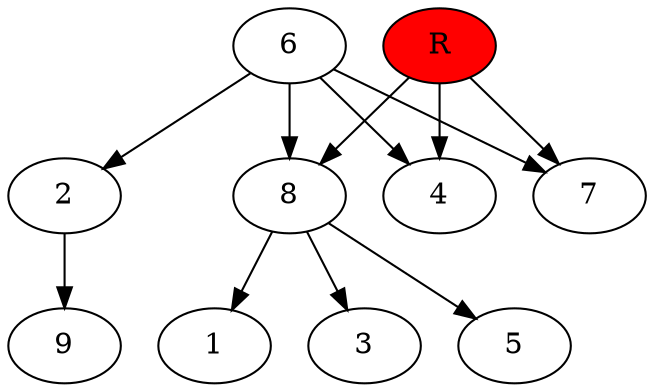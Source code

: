 digraph prb33858 {
	1
	2
	3
	4
	5
	6
	7
	8
	R [fillcolor="#ff0000" style=filled]
	2 -> 9
	6 -> 2
	6 -> 4
	6 -> 7
	6 -> 8
	8 -> 1
	8 -> 3
	8 -> 5
	R -> 4
	R -> 7
	R -> 8
}

